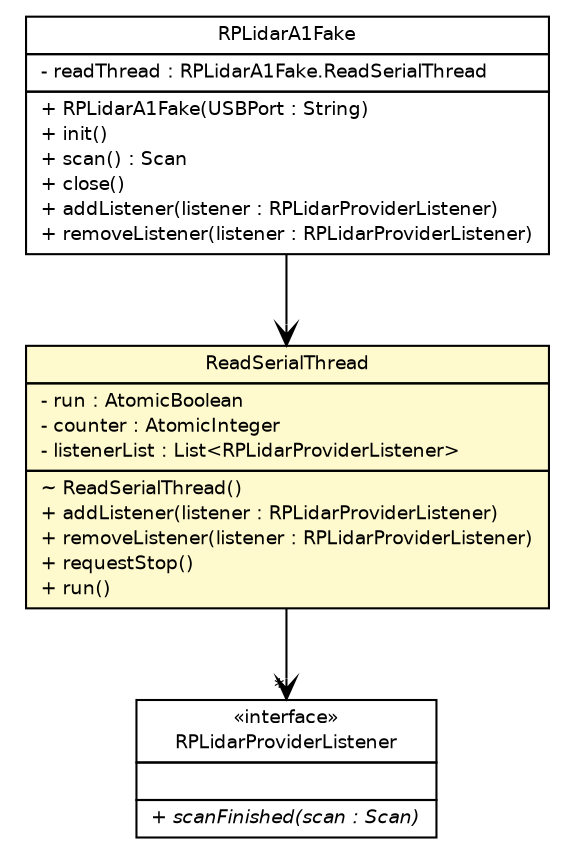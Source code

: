 #!/usr/local/bin/dot
#
# Class diagram 
# Generated by UMLGraph version R5_6-24-gf6e263 (http://www.umlgraph.org/)
#

digraph G {
	edge [fontname="Helvetica",fontsize=10,labelfontname="Helvetica",labelfontsize=10];
	node [fontname="Helvetica",fontsize=10,shape=plaintext];
	nodesep=0.25;
	ranksep=0.5;
	// ev3dev.sensors.slamtec.RPLidarA1Fake
	c173 [label=<<table title="ev3dev.sensors.slamtec.RPLidarA1Fake" border="0" cellborder="1" cellspacing="0" cellpadding="2" port="p" href="./RPLidarA1Fake.html">
		<tr><td><table border="0" cellspacing="0" cellpadding="1">
<tr><td align="center" balign="center"> RPLidarA1Fake </td></tr>
		</table></td></tr>
		<tr><td><table border="0" cellspacing="0" cellpadding="1">
<tr><td align="left" balign="left"> - readThread : RPLidarA1Fake.ReadSerialThread </td></tr>
		</table></td></tr>
		<tr><td><table border="0" cellspacing="0" cellpadding="1">
<tr><td align="left" balign="left"> + RPLidarA1Fake(USBPort : String) </td></tr>
<tr><td align="left" balign="left"> + init() </td></tr>
<tr><td align="left" balign="left"> + scan() : Scan </td></tr>
<tr><td align="left" balign="left"> + close() </td></tr>
<tr><td align="left" balign="left"> + addListener(listener : RPLidarProviderListener) </td></tr>
<tr><td align="left" balign="left"> + removeListener(listener : RPLidarProviderListener) </td></tr>
		</table></td></tr>
		</table>>, URL="./RPLidarA1Fake.html", fontname="Helvetica", fontcolor="black", fontsize=9.0];
	// ev3dev.sensors.slamtec.RPLidarA1Fake.ReadSerialThread
	c174 [label=<<table title="ev3dev.sensors.slamtec.RPLidarA1Fake.ReadSerialThread" border="0" cellborder="1" cellspacing="0" cellpadding="2" port="p" bgcolor="lemonChiffon" href="./RPLidarA1Fake.ReadSerialThread.html">
		<tr><td><table border="0" cellspacing="0" cellpadding="1">
<tr><td align="center" balign="center"> ReadSerialThread </td></tr>
		</table></td></tr>
		<tr><td><table border="0" cellspacing="0" cellpadding="1">
<tr><td align="left" balign="left"> - run : AtomicBoolean </td></tr>
<tr><td align="left" balign="left"> - counter : AtomicInteger </td></tr>
<tr><td align="left" balign="left"> - listenerList : List&lt;RPLidarProviderListener&gt; </td></tr>
		</table></td></tr>
		<tr><td><table border="0" cellspacing="0" cellpadding="1">
<tr><td align="left" balign="left"> ~ ReadSerialThread() </td></tr>
<tr><td align="left" balign="left"> + addListener(listener : RPLidarProviderListener) </td></tr>
<tr><td align="left" balign="left"> + removeListener(listener : RPLidarProviderListener) </td></tr>
<tr><td align="left" balign="left"> + requestStop() </td></tr>
<tr><td align="left" balign="left"> + run() </td></tr>
		</table></td></tr>
		</table>>, URL="./RPLidarA1Fake.ReadSerialThread.html", fontname="Helvetica", fontcolor="black", fontsize=9.0];
	// ev3dev.sensors.slamtec.RPLidarProviderListener
	c177 [label=<<table title="ev3dev.sensors.slamtec.RPLidarProviderListener" border="0" cellborder="1" cellspacing="0" cellpadding="2" port="p" href="./RPLidarProviderListener.html">
		<tr><td><table border="0" cellspacing="0" cellpadding="1">
<tr><td align="center" balign="center"> &#171;interface&#187; </td></tr>
<tr><td align="center" balign="center"> RPLidarProviderListener </td></tr>
		</table></td></tr>
		<tr><td><table border="0" cellspacing="0" cellpadding="1">
<tr><td align="left" balign="left">  </td></tr>
		</table></td></tr>
		<tr><td><table border="0" cellspacing="0" cellpadding="1">
<tr><td align="left" balign="left"><font face="Helvetica-Oblique" point-size="9.0"> + scanFinished(scan : Scan) </font></td></tr>
		</table></td></tr>
		</table>>, URL="./RPLidarProviderListener.html", fontname="Helvetica", fontcolor="black", fontsize=9.0];
	// ev3dev.sensors.slamtec.RPLidarA1Fake NAVASSOC ev3dev.sensors.slamtec.RPLidarA1Fake.ReadSerialThread
	c173:p -> c174:p [taillabel="", label="", headlabel="", fontname="Helvetica", fontcolor="black", fontsize=10.0, color="black", arrowhead=open];
	// ev3dev.sensors.slamtec.RPLidarA1Fake.ReadSerialThread NAVASSOC ev3dev.sensors.slamtec.RPLidarProviderListener
	c174:p -> c177:p [taillabel="", label="", headlabel="*", fontname="Helvetica", fontcolor="black", fontsize=10.0, color="black", arrowhead=open];
}


